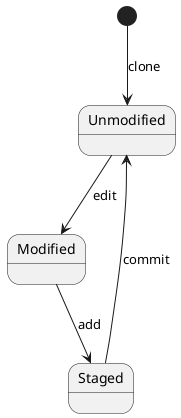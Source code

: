 @startuml
[*] --> Unmodified : clone
Unmodified --> Modified : edit
Modified --> Staged : add
Staged --> Unmodified : commit

@enduml